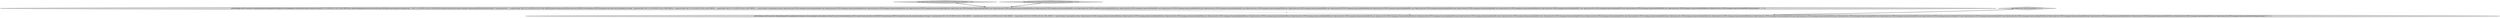 digraph {
2 [style = filled, label = "test_makeCursors_factToCountryInnerWithFilterInsteadOfRealJoinCondition['0', '1', '0']", fillcolor = lightgray, shape = diamond image = "AAA0AAABBB2BBB"];
4 [style = filled, label = "JoinTestHelper.verifyCursors(new HashJoinSegmentStorageAdapter(factSegment.asStorageAdapter(),ImmutableList.of(factToCountryOnIsoCode(JoinType.LEFT))).makeCursors(null,Intervals.ETERNITY,VirtualColumns.EMPTY,Granularities.ALL,false,null),ImmutableList.of(\"page\",\"countryIsoCode\",FACT_TO_COUNTRY_ON_ISO_CODE_PREFIX + \"countryIsoCode\",FACT_TO_COUNTRY_ON_ISO_CODE_PREFIX + \"countryName\",FACT_TO_COUNTRY_ON_ISO_CODE_PREFIX + \"countryNumber\"),ImmutableList.of(new Object((((edu.fdu.CPPDG.tinypdg.pe.ExpressionInfo@949bd0,new Object((((edu.fdu.CPPDG.tinypdg.pe.ExpressionInfo@949bd8,new Object((((edu.fdu.CPPDG.tinypdg.pe.ExpressionInfo@949be0,new Object((((edu.fdu.CPPDG.tinypdg.pe.ExpressionInfo@949be8,new Object((((edu.fdu.CPPDG.tinypdg.pe.ExpressionInfo@949bf0,new Object((((edu.fdu.CPPDG.tinypdg.pe.ExpressionInfo@949bf8,new Object((((edu.fdu.CPPDG.tinypdg.pe.ExpressionInfo@949c00,new Object((((edu.fdu.CPPDG.tinypdg.pe.ExpressionInfo@949c08,new Object((((edu.fdu.CPPDG.tinypdg.pe.ExpressionInfo@949c10,new Object((((edu.fdu.CPPDG.tinypdg.pe.ExpressionInfo@949c18,new Object((((edu.fdu.CPPDG.tinypdg.pe.ExpressionInfo@949c20,new Object((((edu.fdu.CPPDG.tinypdg.pe.ExpressionInfo@949c28,new Object((((edu.fdu.CPPDG.tinypdg.pe.ExpressionInfo@949c30,new Object((((edu.fdu.CPPDG.tinypdg.pe.ExpressionInfo@949c38,new Object((((edu.fdu.CPPDG.tinypdg.pe.ExpressionInfo@949c40,new Object((((edu.fdu.CPPDG.tinypdg.pe.ExpressionInfo@949c48,new Object((((edu.fdu.CPPDG.tinypdg.pe.ExpressionInfo@949c50,new Object((((edu.fdu.CPPDG.tinypdg.pe.ExpressionInfo@949c58,new Object((((edu.fdu.CPPDG.tinypdg.pe.ExpressionInfo@949c60,new Object((((edu.fdu.CPPDG.tinypdg.pe.ExpressionInfo@949c68,new Object((((edu.fdu.CPPDG.tinypdg.pe.ExpressionInfo@949c70,new Object((((edu.fdu.CPPDG.tinypdg.pe.ExpressionInfo@949c78,new Object((((edu.fdu.CPPDG.tinypdg.pe.ExpressionInfo@949c80,new Object((((edu.fdu.CPPDG.tinypdg.pe.ExpressionInfo@949c88,new Object((((edu.fdu.CPPDG.tinypdg.pe.ExpressionInfo@949c90,new Object((((edu.fdu.CPPDG.tinypdg.pe.ExpressionInfo@949c98,new Object((((edu.fdu.CPPDG.tinypdg.pe.ExpressionInfo@949ca0,new Object((((edu.fdu.CPPDG.tinypdg.pe.ExpressionInfo@949ca8))@@@3@@@['0', '0', '1']", fillcolor = lightgray, shape = ellipse image = "AAA0AAABBB3BBB"];
0 [style = filled, label = "JoinTestHelper.verifyCursors(new HashJoinSegmentStorageAdapter(factSegment.asStorageAdapter(),ImmutableList.of(new JoinableClause(FACT_TO_COUNTRY_ON_ISO_CODE_PREFIX,new IndexedTableJoinable(countriesTable),JoinType.INNER,JoinConditionAnalysis.forExpression(\"1\",FACT_TO_COUNTRY_ON_ISO_CODE_PREFIX,ExprMacroTable.nil())))).makeCursors(new ExpressionDimFilter(StringUtils.format(\"\"%scountryIsoCode\" == countryIsoCode\",FACT_TO_COUNTRY_ON_ISO_CODE_PREFIX),ExprMacroTable.nil()).toFilter(),Intervals.ETERNITY,VirtualColumns.EMPTY,Granularities.ALL,false,null),ImmutableList.of(\"page\",\"countryIsoCode\",FACT_TO_COUNTRY_ON_ISO_CODE_PREFIX + \"countryIsoCode\",FACT_TO_COUNTRY_ON_ISO_CODE_PREFIX + \"countryName\",FACT_TO_COUNTRY_ON_ISO_CODE_PREFIX + \"countryNumber\"),ImmutableList.of(new Object((((edu.fdu.CPPDG.tinypdg.pe.ExpressionInfo@949ae1,new Object((((edu.fdu.CPPDG.tinypdg.pe.ExpressionInfo@949ae9,new Object((((edu.fdu.CPPDG.tinypdg.pe.ExpressionInfo@949af1,new Object((((edu.fdu.CPPDG.tinypdg.pe.ExpressionInfo@949af9,new Object((((edu.fdu.CPPDG.tinypdg.pe.ExpressionInfo@949b01,new Object((((edu.fdu.CPPDG.tinypdg.pe.ExpressionInfo@949b09,new Object((((edu.fdu.CPPDG.tinypdg.pe.ExpressionInfo@949b11,new Object((((edu.fdu.CPPDG.tinypdg.pe.ExpressionInfo@949b19,new Object((((edu.fdu.CPPDG.tinypdg.pe.ExpressionInfo@949b21,new Object((((edu.fdu.CPPDG.tinypdg.pe.ExpressionInfo@949b29,new Object((((edu.fdu.CPPDG.tinypdg.pe.ExpressionInfo@949b31,new Object((((edu.fdu.CPPDG.tinypdg.pe.ExpressionInfo@949b39,new Object((((edu.fdu.CPPDG.tinypdg.pe.ExpressionInfo@949b41,new Object((((edu.fdu.CPPDG.tinypdg.pe.ExpressionInfo@949b49,new Object((((edu.fdu.CPPDG.tinypdg.pe.ExpressionInfo@949b51,new Object((((edu.fdu.CPPDG.tinypdg.pe.ExpressionInfo@949b59,new Object((((edu.fdu.CPPDG.tinypdg.pe.ExpressionInfo@949b61,new Object((((edu.fdu.CPPDG.tinypdg.pe.ExpressionInfo@949b69,new Object((((edu.fdu.CPPDG.tinypdg.pe.ExpressionInfo@949b71,new Object((((edu.fdu.CPPDG.tinypdg.pe.ExpressionInfo@949b79,new Object((((edu.fdu.CPPDG.tinypdg.pe.ExpressionInfo@949b81,new Object((((edu.fdu.CPPDG.tinypdg.pe.ExpressionInfo@949b89,new Object((((edu.fdu.CPPDG.tinypdg.pe.ExpressionInfo@949b91))@@@3@@@['1', '1', '0']", fillcolor = lightgray, shape = ellipse image = "AAA0AAABBB1BBB"];
1 [style = filled, label = "test_makeCursors_factToCountryInnerWithFilterInsteadOfRealJoinCondition['1', '0', '0']", fillcolor = lightgray, shape = diamond image = "AAA0AAABBB1BBB"];
3 [style = filled, label = "test_makeCursors_factToCountryLeft['0', '0', '1']", fillcolor = lightgray, shape = diamond image = "AAA0AAABBB3BBB"];
2->0 [style = bold, label=""];
0->4 [style = dashed, label="0"];
1->0 [style = bold, label=""];
3->4 [style = bold, label=""];
}
